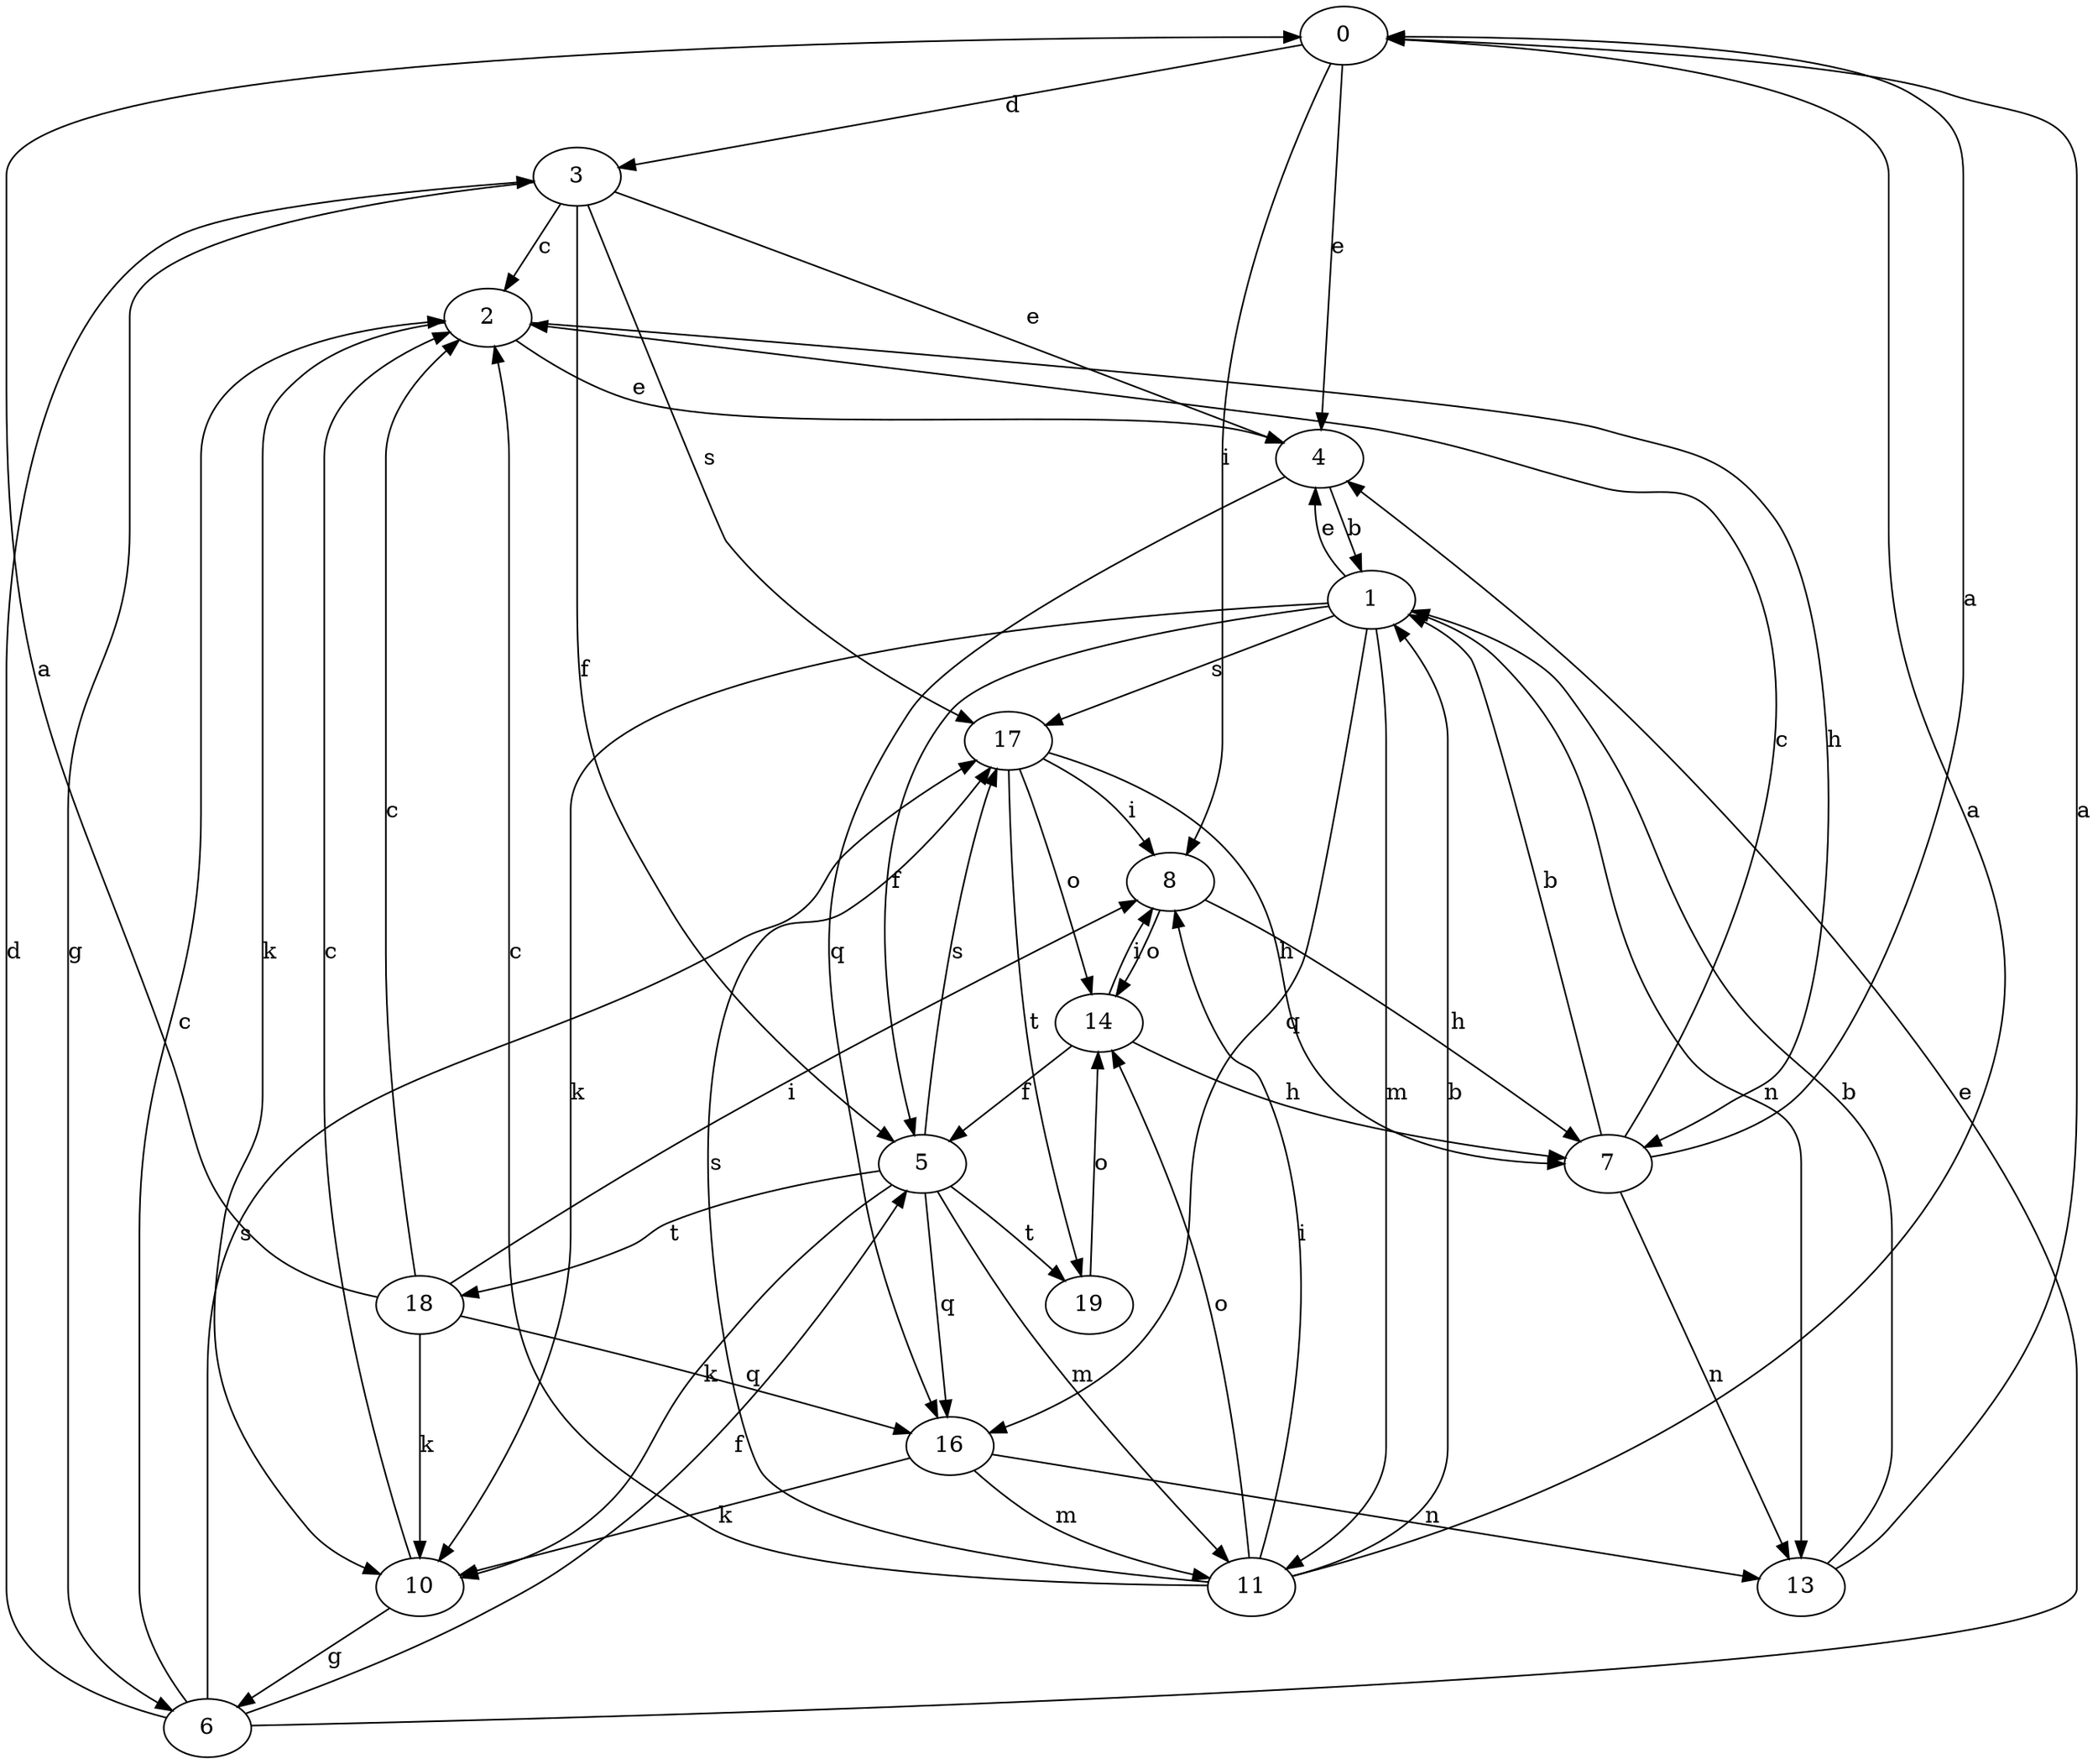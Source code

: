 strict digraph  {
0;
1;
2;
3;
4;
5;
6;
7;
8;
10;
11;
13;
14;
16;
17;
18;
19;
0 -> 3  [label=d];
0 -> 4  [label=e];
0 -> 8  [label=i];
1 -> 4  [label=e];
1 -> 5  [label=f];
1 -> 10  [label=k];
1 -> 11  [label=m];
1 -> 13  [label=n];
1 -> 16  [label=q];
1 -> 17  [label=s];
2 -> 4  [label=e];
2 -> 7  [label=h];
2 -> 10  [label=k];
3 -> 2  [label=c];
3 -> 4  [label=e];
3 -> 5  [label=f];
3 -> 6  [label=g];
3 -> 17  [label=s];
4 -> 1  [label=b];
4 -> 16  [label=q];
5 -> 10  [label=k];
5 -> 11  [label=m];
5 -> 16  [label=q];
5 -> 17  [label=s];
5 -> 18  [label=t];
5 -> 19  [label=t];
6 -> 2  [label=c];
6 -> 3  [label=d];
6 -> 4  [label=e];
6 -> 5  [label=f];
6 -> 17  [label=s];
7 -> 0  [label=a];
7 -> 1  [label=b];
7 -> 2  [label=c];
7 -> 13  [label=n];
8 -> 7  [label=h];
8 -> 14  [label=o];
10 -> 2  [label=c];
10 -> 6  [label=g];
11 -> 0  [label=a];
11 -> 1  [label=b];
11 -> 2  [label=c];
11 -> 8  [label=i];
11 -> 14  [label=o];
11 -> 17  [label=s];
13 -> 0  [label=a];
13 -> 1  [label=b];
14 -> 5  [label=f];
14 -> 7  [label=h];
14 -> 8  [label=i];
16 -> 10  [label=k];
16 -> 11  [label=m];
16 -> 13  [label=n];
17 -> 7  [label=h];
17 -> 8  [label=i];
17 -> 14  [label=o];
17 -> 19  [label=t];
18 -> 0  [label=a];
18 -> 2  [label=c];
18 -> 8  [label=i];
18 -> 10  [label=k];
18 -> 16  [label=q];
19 -> 14  [label=o];
}

